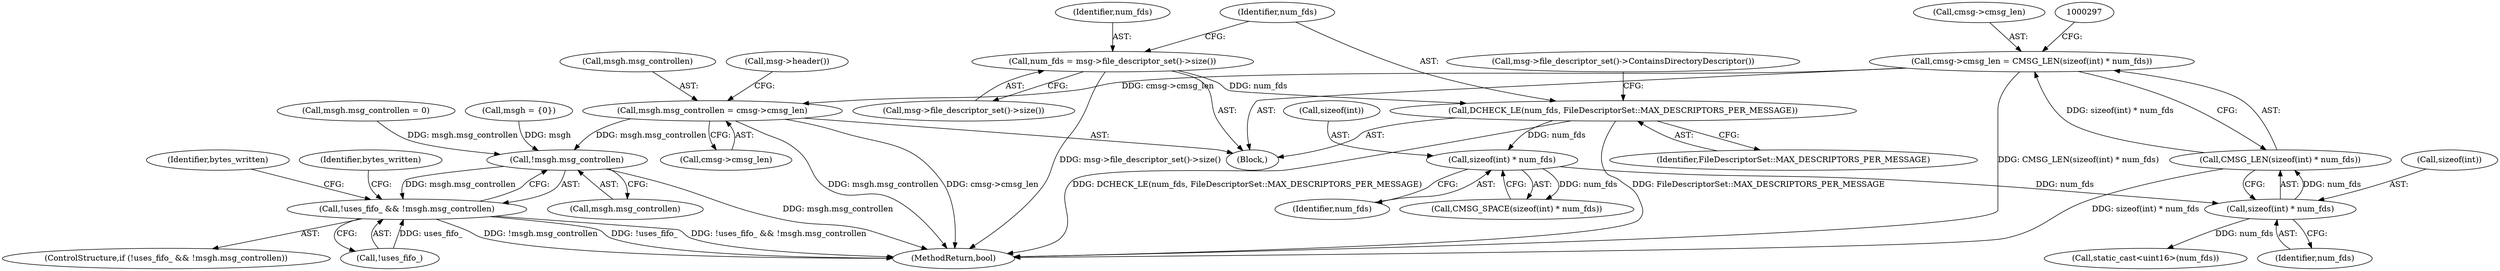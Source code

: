 digraph "0_Chrome_aac449e7154720b895ff1e7f3497c2ce95ae1a5a_0@pointer" {
"1000286" [label="(Call,cmsg->cmsg_len = CMSG_LEN(sizeof(int) * num_fds))"];
"1000290" [label="(Call,CMSG_LEN(sizeof(int) * num_fds))"];
"1000291" [label="(Call,sizeof(int) * num_fds)"];
"1000267" [label="(Call,sizeof(int) * num_fds)"];
"1000247" [label="(Call,DCHECK_LE(num_fds, FileDescriptorSet::MAX_DESCRIPTORS_PER_MESSAGE))"];
"1000244" [label="(Call,num_fds = msg->file_descriptor_set()->size())"];
"1000300" [label="(Call,msgh.msg_controllen = cmsg->cmsg_len)"];
"1000394" [label="(Call,!msgh.msg_controllen)"];
"1000391" [label="(Call,!uses_fifo_ && !msgh.msg_controllen)"];
"1000251" [label="(Call,msg->file_descriptor_set()->ContainsDirectoryDescriptor())"];
"1000390" [label="(ControlStructure,if (!uses_fifo_ && !msgh.msg_controllen))"];
"1000392" [label="(Call,!uses_fifo_)"];
"1000268" [label="(Call,sizeof(int))"];
"1000394" [label="(Call,!msgh.msg_controllen)"];
"1000409" [label="(Identifier,bytes_written)"];
"1000249" [label="(Identifier,FileDescriptorSet::MAX_DESCRIPTORS_PER_MESSAGE)"];
"1000507" [label="(MethodReturn,bool)"];
"1000304" [label="(Call,cmsg->cmsg_len)"];
"1000352" [label="(Call,msgh.msg_controllen = 0)"];
"1000248" [label="(Identifier,num_fds)"];
"1000287" [label="(Call,cmsg->cmsg_len)"];
"1000395" [label="(Call,msgh.msg_controllen)"];
"1000270" [label="(Identifier,num_fds)"];
"1000241" [label="(Block,)"];
"1000246" [label="(Call,msg->file_descriptor_set()->size())"];
"1000267" [label="(Call,sizeof(int) * num_fds)"];
"1000244" [label="(Call,num_fds = msg->file_descriptor_set()->size())"];
"1000292" [label="(Call,sizeof(int))"];
"1000391" [label="(Call,!uses_fifo_ && !msgh.msg_controllen)"];
"1000290" [label="(Call,CMSG_LEN(sizeof(int) * num_fds))"];
"1000247" [label="(Call,DCHECK_LE(num_fds, FileDescriptorSet::MAX_DESCRIPTORS_PER_MESSAGE))"];
"1000400" [label="(Identifier,bytes_written)"];
"1000301" [label="(Call,msgh.msg_controllen)"];
"1000309" [label="(Call,msg->header())"];
"1000286" [label="(Call,cmsg->cmsg_len = CMSG_LEN(sizeof(int) * num_fds))"];
"1000300" [label="(Call,msgh.msg_controllen = cmsg->cmsg_len)"];
"1000208" [label="(Call,msgh = {0})"];
"1000291" [label="(Call,sizeof(int) * num_fds)"];
"1000294" [label="(Identifier,num_fds)"];
"1000311" [label="(Call,static_cast<uint16>(num_fds))"];
"1000266" [label="(Call,CMSG_SPACE(sizeof(int) * num_fds))"];
"1000245" [label="(Identifier,num_fds)"];
"1000286" -> "1000241"  [label="AST: "];
"1000286" -> "1000290"  [label="CFG: "];
"1000287" -> "1000286"  [label="AST: "];
"1000290" -> "1000286"  [label="AST: "];
"1000297" -> "1000286"  [label="CFG: "];
"1000286" -> "1000507"  [label="DDG: CMSG_LEN(sizeof(int) * num_fds)"];
"1000290" -> "1000286"  [label="DDG: sizeof(int) * num_fds"];
"1000286" -> "1000300"  [label="DDG: cmsg->cmsg_len"];
"1000290" -> "1000291"  [label="CFG: "];
"1000291" -> "1000290"  [label="AST: "];
"1000290" -> "1000507"  [label="DDG: sizeof(int) * num_fds"];
"1000291" -> "1000290"  [label="DDG: num_fds"];
"1000291" -> "1000294"  [label="CFG: "];
"1000292" -> "1000291"  [label="AST: "];
"1000294" -> "1000291"  [label="AST: "];
"1000267" -> "1000291"  [label="DDG: num_fds"];
"1000291" -> "1000311"  [label="DDG: num_fds"];
"1000267" -> "1000266"  [label="AST: "];
"1000267" -> "1000270"  [label="CFG: "];
"1000268" -> "1000267"  [label="AST: "];
"1000270" -> "1000267"  [label="AST: "];
"1000266" -> "1000267"  [label="CFG: "];
"1000267" -> "1000266"  [label="DDG: num_fds"];
"1000247" -> "1000267"  [label="DDG: num_fds"];
"1000247" -> "1000241"  [label="AST: "];
"1000247" -> "1000249"  [label="CFG: "];
"1000248" -> "1000247"  [label="AST: "];
"1000249" -> "1000247"  [label="AST: "];
"1000251" -> "1000247"  [label="CFG: "];
"1000247" -> "1000507"  [label="DDG: DCHECK_LE(num_fds, FileDescriptorSet::MAX_DESCRIPTORS_PER_MESSAGE)"];
"1000247" -> "1000507"  [label="DDG: FileDescriptorSet::MAX_DESCRIPTORS_PER_MESSAGE"];
"1000244" -> "1000247"  [label="DDG: num_fds"];
"1000244" -> "1000241"  [label="AST: "];
"1000244" -> "1000246"  [label="CFG: "];
"1000245" -> "1000244"  [label="AST: "];
"1000246" -> "1000244"  [label="AST: "];
"1000248" -> "1000244"  [label="CFG: "];
"1000244" -> "1000507"  [label="DDG: msg->file_descriptor_set()->size()"];
"1000300" -> "1000241"  [label="AST: "];
"1000300" -> "1000304"  [label="CFG: "];
"1000301" -> "1000300"  [label="AST: "];
"1000304" -> "1000300"  [label="AST: "];
"1000309" -> "1000300"  [label="CFG: "];
"1000300" -> "1000507"  [label="DDG: cmsg->cmsg_len"];
"1000300" -> "1000507"  [label="DDG: msgh.msg_controllen"];
"1000300" -> "1000394"  [label="DDG: msgh.msg_controllen"];
"1000394" -> "1000391"  [label="AST: "];
"1000394" -> "1000395"  [label="CFG: "];
"1000395" -> "1000394"  [label="AST: "];
"1000391" -> "1000394"  [label="CFG: "];
"1000394" -> "1000507"  [label="DDG: msgh.msg_controllen"];
"1000394" -> "1000391"  [label="DDG: msgh.msg_controllen"];
"1000208" -> "1000394"  [label="DDG: msgh"];
"1000352" -> "1000394"  [label="DDG: msgh.msg_controllen"];
"1000391" -> "1000390"  [label="AST: "];
"1000391" -> "1000392"  [label="CFG: "];
"1000392" -> "1000391"  [label="AST: "];
"1000400" -> "1000391"  [label="CFG: "];
"1000409" -> "1000391"  [label="CFG: "];
"1000391" -> "1000507"  [label="DDG: !msgh.msg_controllen"];
"1000391" -> "1000507"  [label="DDG: !uses_fifo_"];
"1000391" -> "1000507"  [label="DDG: !uses_fifo_ && !msgh.msg_controllen"];
"1000392" -> "1000391"  [label="DDG: uses_fifo_"];
}
